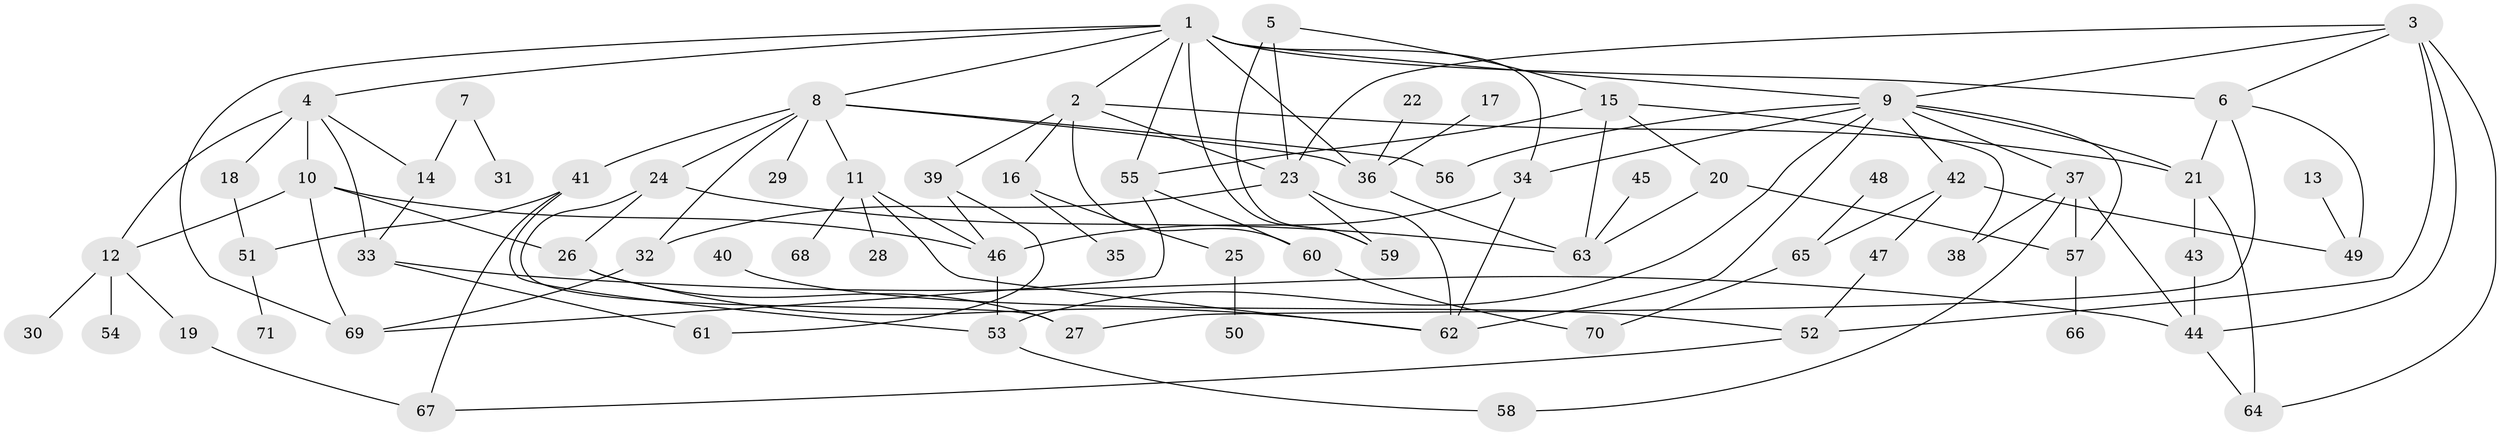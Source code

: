// original degree distribution, {6: 0.03418803418803419, 11: 0.008547008547008548, 4: 0.1452991452991453, 5: 0.06837606837606838, 9: 0.008547008547008548, 7: 0.008547008547008548, 3: 0.26495726495726496, 2: 0.19658119658119658, 1: 0.2564102564102564, 8: 0.008547008547008548}
// Generated by graph-tools (version 1.1) at 2025/36/03/04/25 23:36:13]
// undirected, 71 vertices, 118 edges
graph export_dot {
  node [color=gray90,style=filled];
  1;
  2;
  3;
  4;
  5;
  6;
  7;
  8;
  9;
  10;
  11;
  12;
  13;
  14;
  15;
  16;
  17;
  18;
  19;
  20;
  21;
  22;
  23;
  24;
  25;
  26;
  27;
  28;
  29;
  30;
  31;
  32;
  33;
  34;
  35;
  36;
  37;
  38;
  39;
  40;
  41;
  42;
  43;
  44;
  45;
  46;
  47;
  48;
  49;
  50;
  51;
  52;
  53;
  54;
  55;
  56;
  57;
  58;
  59;
  60;
  61;
  62;
  63;
  64;
  65;
  66;
  67;
  68;
  69;
  70;
  71;
  1 -- 2 [weight=1.0];
  1 -- 4 [weight=1.0];
  1 -- 6 [weight=1.0];
  1 -- 8 [weight=1.0];
  1 -- 9 [weight=1.0];
  1 -- 34 [weight=1.0];
  1 -- 36 [weight=1.0];
  1 -- 55 [weight=1.0];
  1 -- 59 [weight=2.0];
  1 -- 69 [weight=1.0];
  2 -- 16 [weight=1.0];
  2 -- 21 [weight=1.0];
  2 -- 23 [weight=1.0];
  2 -- 39 [weight=1.0];
  2 -- 60 [weight=1.0];
  3 -- 6 [weight=1.0];
  3 -- 9 [weight=1.0];
  3 -- 23 [weight=1.0];
  3 -- 44 [weight=2.0];
  3 -- 52 [weight=1.0];
  3 -- 64 [weight=1.0];
  4 -- 10 [weight=1.0];
  4 -- 12 [weight=1.0];
  4 -- 14 [weight=1.0];
  4 -- 18 [weight=2.0];
  4 -- 33 [weight=1.0];
  5 -- 15 [weight=1.0];
  5 -- 23 [weight=1.0];
  5 -- 59 [weight=1.0];
  6 -- 21 [weight=2.0];
  6 -- 27 [weight=1.0];
  6 -- 49 [weight=1.0];
  7 -- 14 [weight=1.0];
  7 -- 31 [weight=1.0];
  8 -- 11 [weight=1.0];
  8 -- 24 [weight=1.0];
  8 -- 29 [weight=1.0];
  8 -- 32 [weight=1.0];
  8 -- 36 [weight=1.0];
  8 -- 41 [weight=1.0];
  8 -- 56 [weight=1.0];
  9 -- 21 [weight=1.0];
  9 -- 34 [weight=1.0];
  9 -- 37 [weight=1.0];
  9 -- 42 [weight=1.0];
  9 -- 53 [weight=1.0];
  9 -- 56 [weight=1.0];
  9 -- 57 [weight=1.0];
  9 -- 62 [weight=1.0];
  10 -- 12 [weight=1.0];
  10 -- 26 [weight=1.0];
  10 -- 46 [weight=1.0];
  10 -- 69 [weight=1.0];
  11 -- 28 [weight=1.0];
  11 -- 46 [weight=1.0];
  11 -- 62 [weight=1.0];
  11 -- 68 [weight=1.0];
  12 -- 19 [weight=1.0];
  12 -- 30 [weight=1.0];
  12 -- 54 [weight=1.0];
  13 -- 49 [weight=1.0];
  14 -- 33 [weight=1.0];
  15 -- 20 [weight=1.0];
  15 -- 38 [weight=1.0];
  15 -- 55 [weight=1.0];
  15 -- 63 [weight=1.0];
  16 -- 25 [weight=1.0];
  16 -- 35 [weight=1.0];
  17 -- 36 [weight=1.0];
  18 -- 51 [weight=1.0];
  19 -- 67 [weight=1.0];
  20 -- 57 [weight=1.0];
  20 -- 63 [weight=1.0];
  21 -- 43 [weight=1.0];
  21 -- 64 [weight=1.0];
  22 -- 36 [weight=1.0];
  23 -- 32 [weight=1.0];
  23 -- 59 [weight=1.0];
  23 -- 62 [weight=1.0];
  24 -- 26 [weight=1.0];
  24 -- 27 [weight=1.0];
  24 -- 63 [weight=1.0];
  25 -- 50 [weight=1.0];
  26 -- 27 [weight=1.0];
  26 -- 62 [weight=1.0];
  32 -- 69 [weight=1.0];
  33 -- 44 [weight=1.0];
  33 -- 61 [weight=1.0];
  34 -- 46 [weight=1.0];
  34 -- 62 [weight=1.0];
  36 -- 63 [weight=1.0];
  37 -- 38 [weight=1.0];
  37 -- 44 [weight=1.0];
  37 -- 57 [weight=1.0];
  37 -- 58 [weight=1.0];
  39 -- 46 [weight=1.0];
  39 -- 61 [weight=1.0];
  40 -- 52 [weight=1.0];
  41 -- 51 [weight=1.0];
  41 -- 53 [weight=1.0];
  41 -- 67 [weight=1.0];
  42 -- 47 [weight=1.0];
  42 -- 49 [weight=1.0];
  42 -- 65 [weight=1.0];
  43 -- 44 [weight=1.0];
  44 -- 64 [weight=1.0];
  45 -- 63 [weight=1.0];
  46 -- 53 [weight=1.0];
  47 -- 52 [weight=1.0];
  48 -- 65 [weight=1.0];
  51 -- 71 [weight=1.0];
  52 -- 67 [weight=1.0];
  53 -- 58 [weight=1.0];
  55 -- 60 [weight=1.0];
  55 -- 69 [weight=1.0];
  57 -- 66 [weight=1.0];
  60 -- 70 [weight=1.0];
  65 -- 70 [weight=1.0];
}

